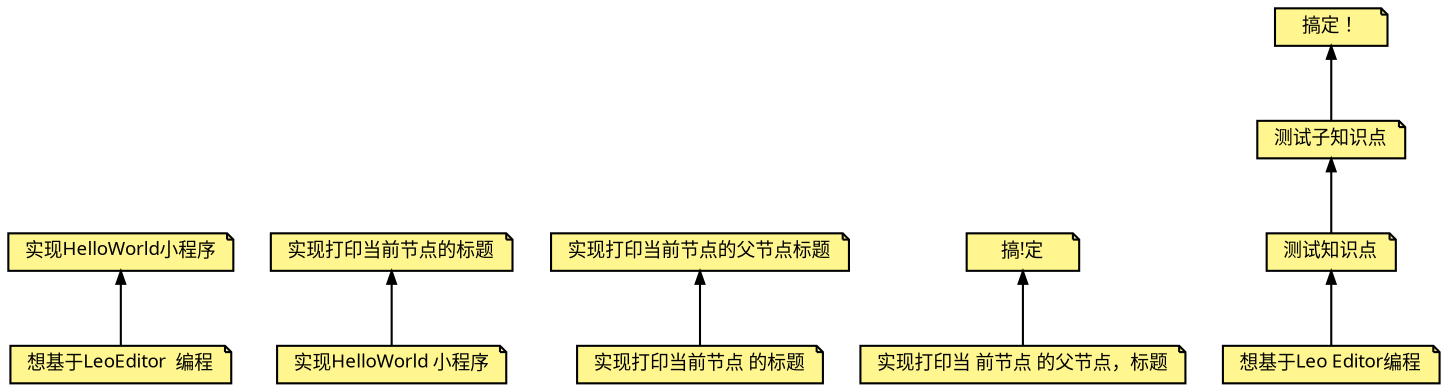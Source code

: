 digraph G {
  rankdir=BT
  graph [fontname="simhei" splines="polyline"]
  edge  [fontname="simhei" arrowsize="0.6"]
  node  [fontname="simhei" fontsize="9px" shape="note" height="0.1" style="filled" fillcolor="khaki1"]
   "想基于LeoEditor  编程" -> "实现HelloWorld小程序"
  "实现HelloWorld 小程序" -> "实现打印当前节点的标题"
  "实现打印当前节点 的标题" -> "实现打印当前节点的父节点标题"
  "实现打印当 前节点 的父节点，标题" -> "搞!定"
  "想基于Leo Editor编程" -> "测试知识点"
  "测试知识点" -> "测试子知识点"
  "测试子知识点" -> "搞定！"
}
